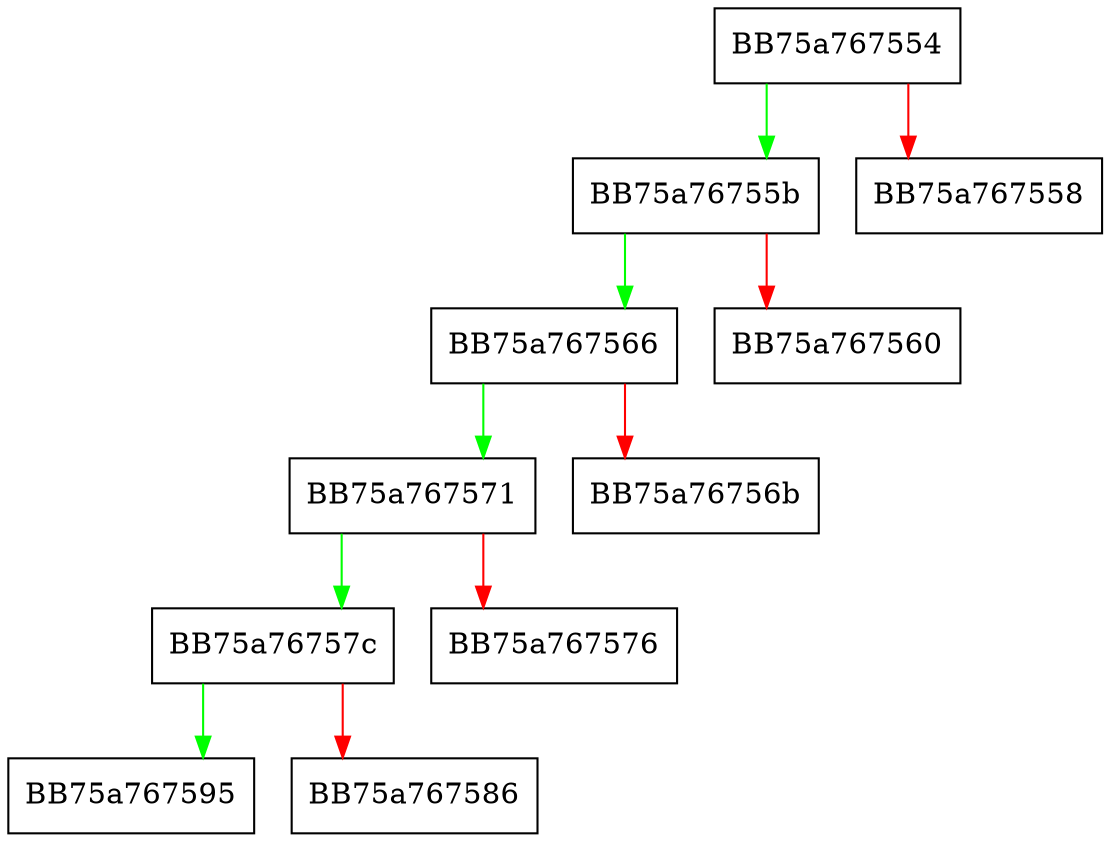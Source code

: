 digraph UfsStatusFromUnplibError {
  node [shape="box"];
  graph [splines=ortho];
  BB75a767554 -> BB75a76755b [color="green"];
  BB75a767554 -> BB75a767558 [color="red"];
  BB75a76755b -> BB75a767566 [color="green"];
  BB75a76755b -> BB75a767560 [color="red"];
  BB75a767566 -> BB75a767571 [color="green"];
  BB75a767566 -> BB75a76756b [color="red"];
  BB75a767571 -> BB75a76757c [color="green"];
  BB75a767571 -> BB75a767576 [color="red"];
  BB75a76757c -> BB75a767595 [color="green"];
  BB75a76757c -> BB75a767586 [color="red"];
}
